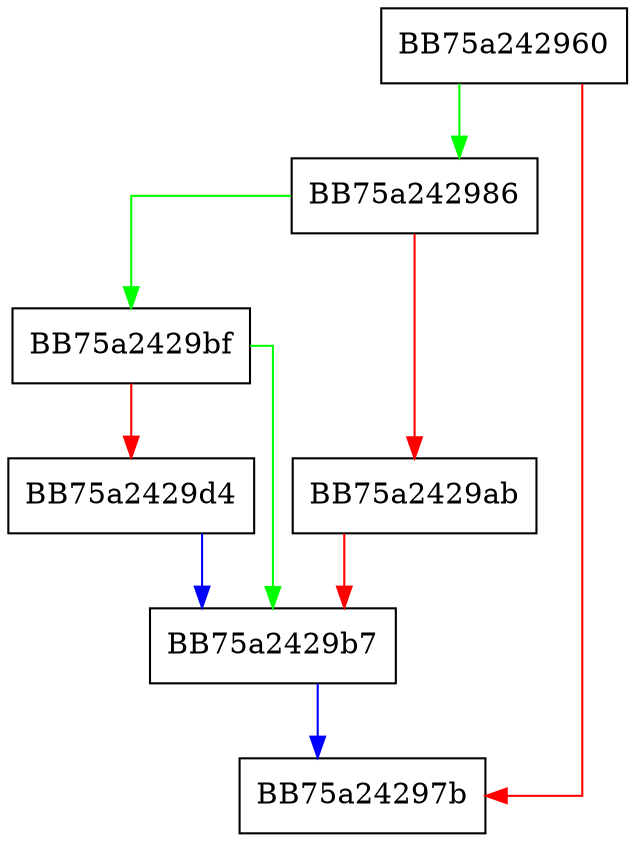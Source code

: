 digraph set_FPU_state {
  node [shape="box"];
  graph [splines=ortho];
  BB75a242960 -> BB75a242986 [color="green"];
  BB75a242960 -> BB75a24297b [color="red"];
  BB75a242986 -> BB75a2429bf [color="green"];
  BB75a242986 -> BB75a2429ab [color="red"];
  BB75a2429ab -> BB75a2429b7 [color="red"];
  BB75a2429b7 -> BB75a24297b [color="blue"];
  BB75a2429bf -> BB75a2429b7 [color="green"];
  BB75a2429bf -> BB75a2429d4 [color="red"];
  BB75a2429d4 -> BB75a2429b7 [color="blue"];
}